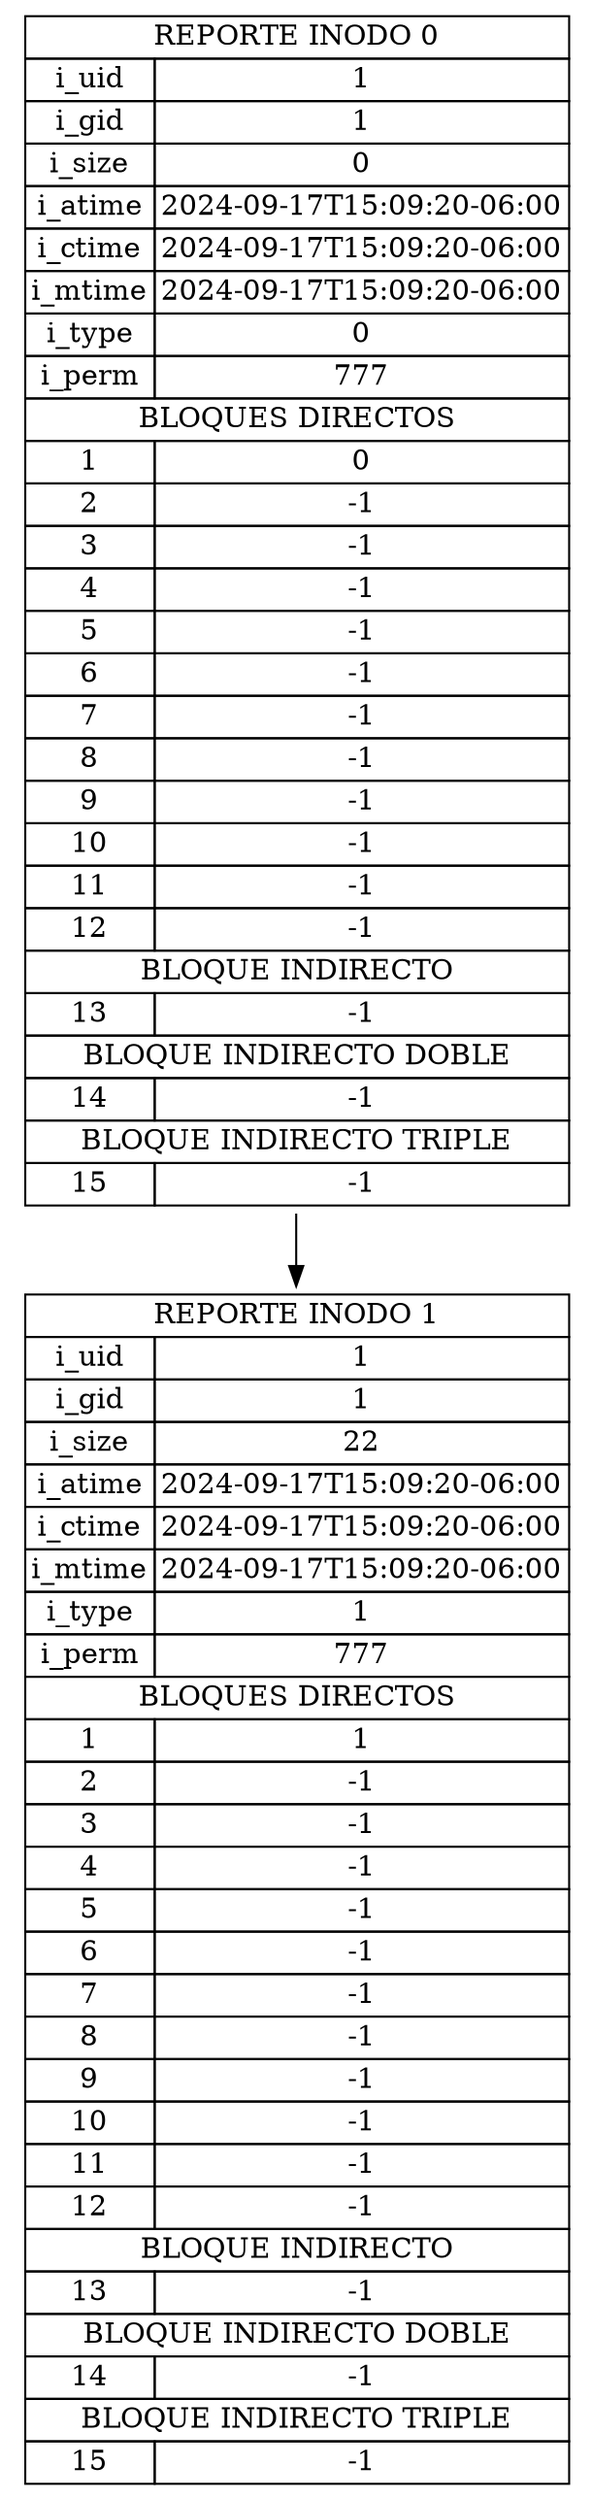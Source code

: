 digraph G {
        node [shape=plaintext]
    inode0 [label=<
            <table border="0" cellborder="1" cellspacing="0">
                <tr><td colspan="2"> REPORTE INODO 0 </td></tr>
                <tr><td>i_uid</td><td>1</td></tr>
                <tr><td>i_gid</td><td>1</td></tr>
                <tr><td>i_size</td><td>0</td></tr>
                <tr><td>i_atime</td><td>2024-09-17T15:09:20-06:00</td></tr>
                <tr><td>i_ctime</td><td>2024-09-17T15:09:20-06:00</td></tr>
                <tr><td>i_mtime</td><td>2024-09-17T15:09:20-06:00</td></tr>
                <tr><td>i_type</td><td>0</td></tr>
                <tr><td>i_perm</td><td>777</td></tr>
                <tr><td colspan="2">BLOQUES DIRECTOS</td></tr>
            <tr><td>1</td><td>0</td></tr><tr><td>2</td><td>-1</td></tr><tr><td>3</td><td>-1</td></tr><tr><td>4</td><td>-1</td></tr><tr><td>5</td><td>-1</td></tr><tr><td>6</td><td>-1</td></tr><tr><td>7</td><td>-1</td></tr><tr><td>8</td><td>-1</td></tr><tr><td>9</td><td>-1</td></tr><tr><td>10</td><td>-1</td></tr><tr><td>11</td><td>-1</td></tr><tr><td>12</td><td>-1</td></tr>
                <tr><td colspan="2">BLOQUE INDIRECTO</td></tr>
                <tr><td>13</td><td>-1</td></tr>
                <tr><td colspan="2">BLOQUE INDIRECTO DOBLE</td></tr>
                <tr><td>14</td><td>-1</td></tr>
                <tr><td colspan="2">BLOQUE INDIRECTO TRIPLE</td></tr>
                <tr><td>15</td><td>-1</td></tr>
            </table>>];
        inode0 -> inode1;
inode1 [label=<
            <table border="0" cellborder="1" cellspacing="0">
                <tr><td colspan="2"> REPORTE INODO 1 </td></tr>
                <tr><td>i_uid</td><td>1</td></tr>
                <tr><td>i_gid</td><td>1</td></tr>
                <tr><td>i_size</td><td>22</td></tr>
                <tr><td>i_atime</td><td>2024-09-17T15:09:20-06:00</td></tr>
                <tr><td>i_ctime</td><td>2024-09-17T15:09:20-06:00</td></tr>
                <tr><td>i_mtime</td><td>2024-09-17T15:09:20-06:00</td></tr>
                <tr><td>i_type</td><td>1</td></tr>
                <tr><td>i_perm</td><td>777</td></tr>
                <tr><td colspan="2">BLOQUES DIRECTOS</td></tr>
            <tr><td>1</td><td>1</td></tr><tr><td>2</td><td>-1</td></tr><tr><td>3</td><td>-1</td></tr><tr><td>4</td><td>-1</td></tr><tr><td>5</td><td>-1</td></tr><tr><td>6</td><td>-1</td></tr><tr><td>7</td><td>-1</td></tr><tr><td>8</td><td>-1</td></tr><tr><td>9</td><td>-1</td></tr><tr><td>10</td><td>-1</td></tr><tr><td>11</td><td>-1</td></tr><tr><td>12</td><td>-1</td></tr>
                <tr><td colspan="2">BLOQUE INDIRECTO</td></tr>
                <tr><td>13</td><td>-1</td></tr>
                <tr><td colspan="2">BLOQUE INDIRECTO DOBLE</td></tr>
                <tr><td>14</td><td>-1</td></tr>
                <tr><td colspan="2">BLOQUE INDIRECTO TRIPLE</td></tr>
                <tr><td>15</td><td>-1</td></tr>
            </table>>];
        }